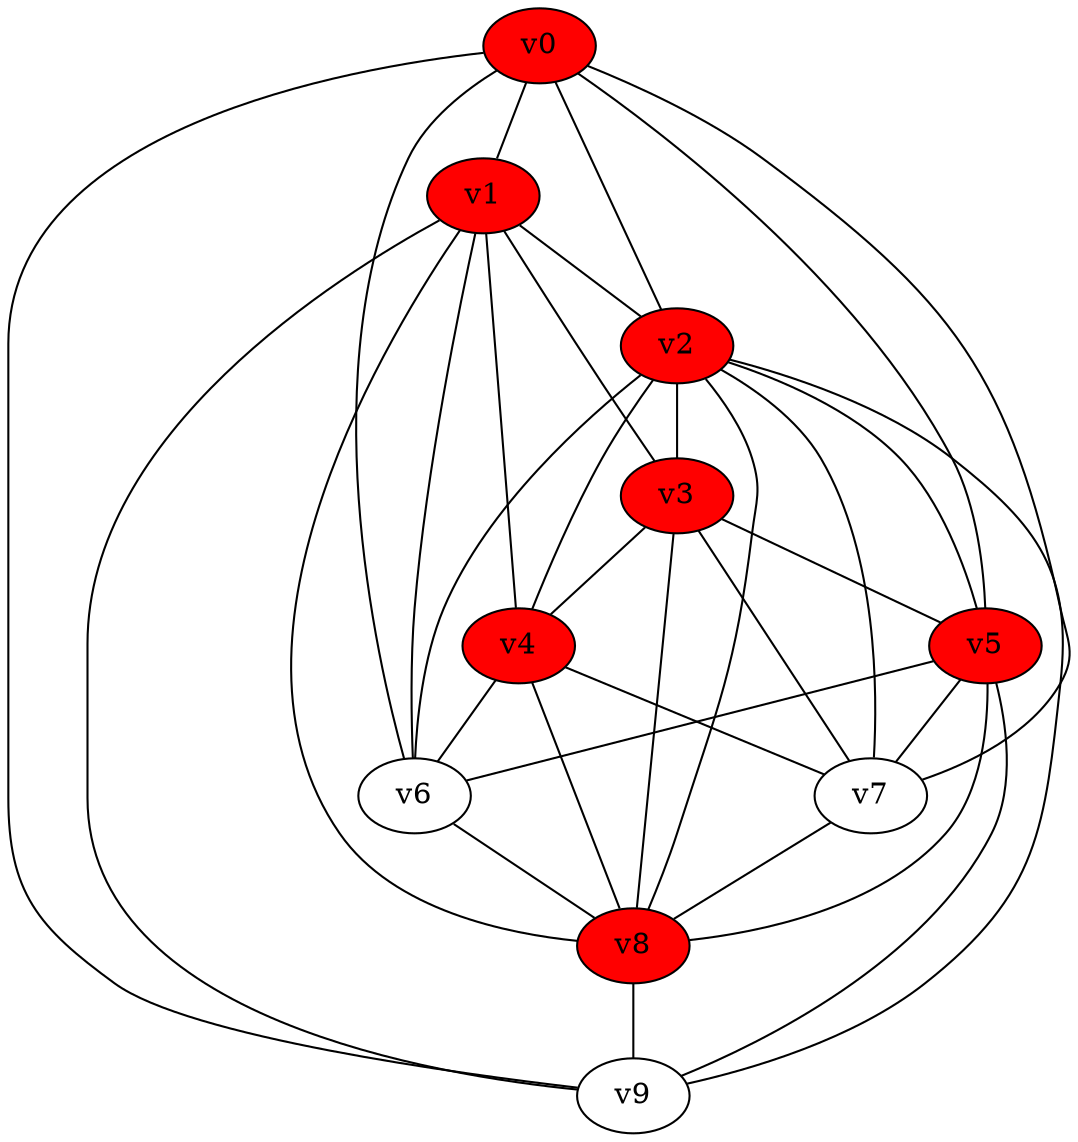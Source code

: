 graph G {
v4 [style=filled, fillcolor=red];
v3 [style=filled, fillcolor=red];
v1 [style=filled, fillcolor=red];
v0 [style=filled, fillcolor=red];
v5 [style=filled, fillcolor=red];
v8 [style=filled, fillcolor=red];
v2 [style=filled, fillcolor=red];
	v0 -- v1
	v0 -- v2
	v0 -- v5
	v0 -- v6
	v0 -- v7
	v0 -- v9
	v1 -- v2
	v1 -- v3
	v1 -- v4
	v1 -- v6
	v1 -- v8
	v1 -- v9
	v2 -- v3
	v2 -- v4
	v2 -- v5
	v2 -- v6
	v2 -- v7
	v2 -- v8
	v2 -- v9
	v3 -- v4
	v3 -- v5
	v3 -- v7
	v3 -- v8
	v4 -- v6
	v4 -- v7
	v4 -- v8
	v5 -- v6
	v5 -- v7
	v5 -- v8
	v5 -- v9
	v6 -- v8
	v7 -- v8
	v8 -- v9
}